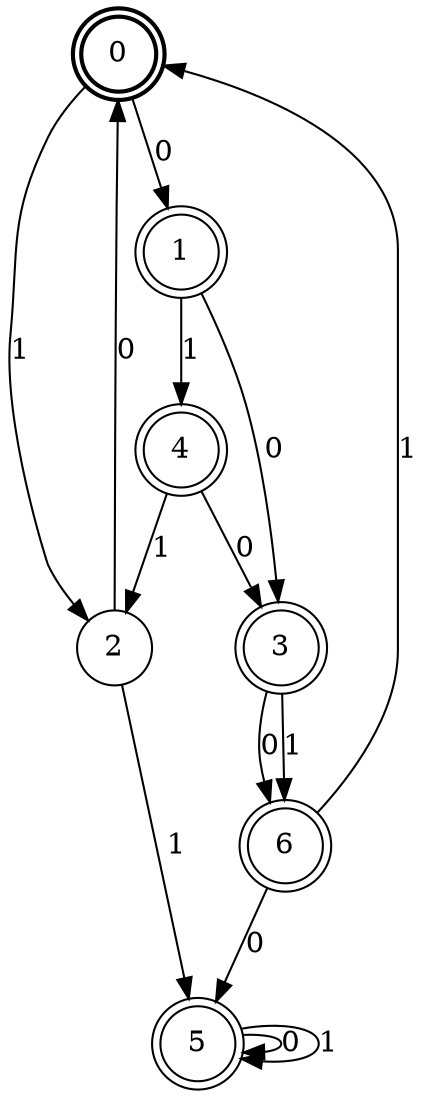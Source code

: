 digraph Automat {
    node [shape = circle];
    0 [style = "bold"];
    0 [peripheries=2]
    0 -> 1 [label = "0"];
    0 -> 2 [label = "1"];
    1 [peripheries=2]
    1 -> 3 [label = "0"];
    1 -> 4 [label = "1"];
    2 -> 0 [label = "0"];
    2 -> 5 [label = "1"];
    3 [peripheries=2]
    3 -> 6 [label = "0"];
    3 -> 6 [label = "1"];
    4 [peripheries=2]
    4 -> 3 [label = "0"];
    4 -> 2 [label = "1"];
    5 [peripheries=2]
    5 -> 5 [label = "0"];
    5 -> 5 [label = "1"];
    6 [peripheries=2]
    6 -> 5 [label = "0"];
    6 -> 0 [label = "1"];
}
